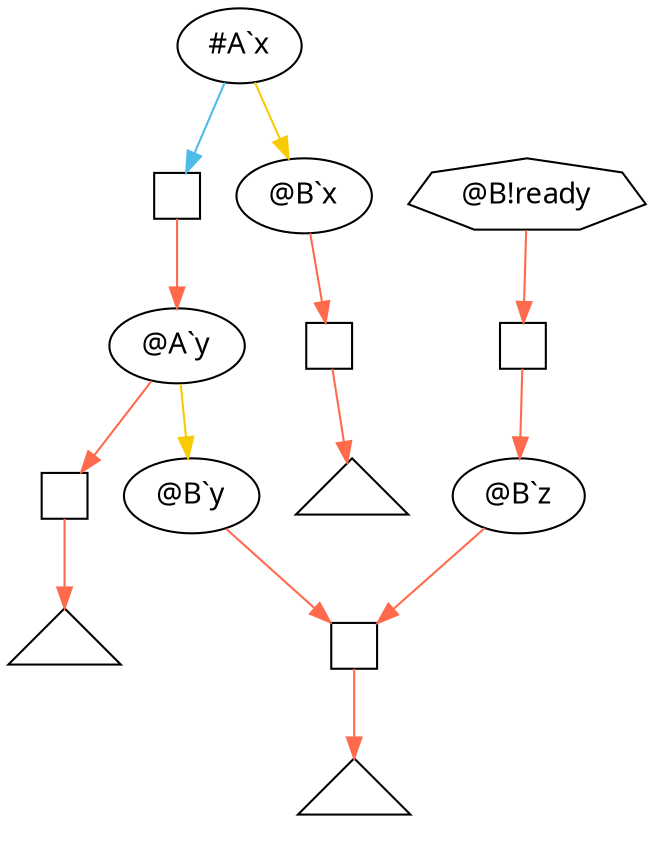 digraph bender {
  node [fontname="Avenir Next"];
  edge [fontname="Avenir Next"];

  ax [label="#A`x"];
  bbx [label="@B`x"];
  ax -> bbx [color="#f8ca00"];
  bbx -> w0 [color="#ff6a4d"];
  w0 -> t0 [color="#ff6a4d"];
  aay [label="@A`y"];
  bby [label="@B`y"];
  aay -> bby [color="#f8ca00"];
  ax -> w1 [color="#4dbce9"];
  w1 -> aay [color="#ff6a4d"];
  aay -> w2 [color="#ff6a4d"];
  w2 -> t1 [color="#ff6a4d"];
  bby -> w3 [color="#ff6a4d"];
  bbz -> w3 [color="#ff6a4d"];
  w3 -> t2 [color="#ff6a4d"];
  bbz [label="@B`z"];
  bbr [label="@B!ready", shape=septagon];
  bbr -> w4 [color="#ff6a4d"];
  w4 -> bbz [color="#ff6a4d"];
  w0 [label="", shape=square, fixedsize=true, width=0.3];
  w1 [label="", shape=square, fixedsize=true, width=0.3];
  w2 [label="", shape=square, fixedsize=true, width=0.3];
  w3 [label="", shape=square, fixedsize=true, width=0.3];
  w4 [label="", shape=square, fixedsize=true, width=0.3];
  t0 [label="", shape=triangle, fixedsize=true];
  t1 [label="", shape=triangle, fixedsize=true];
  t2 [label="", shape=triangle, fixedsize=true];

}
